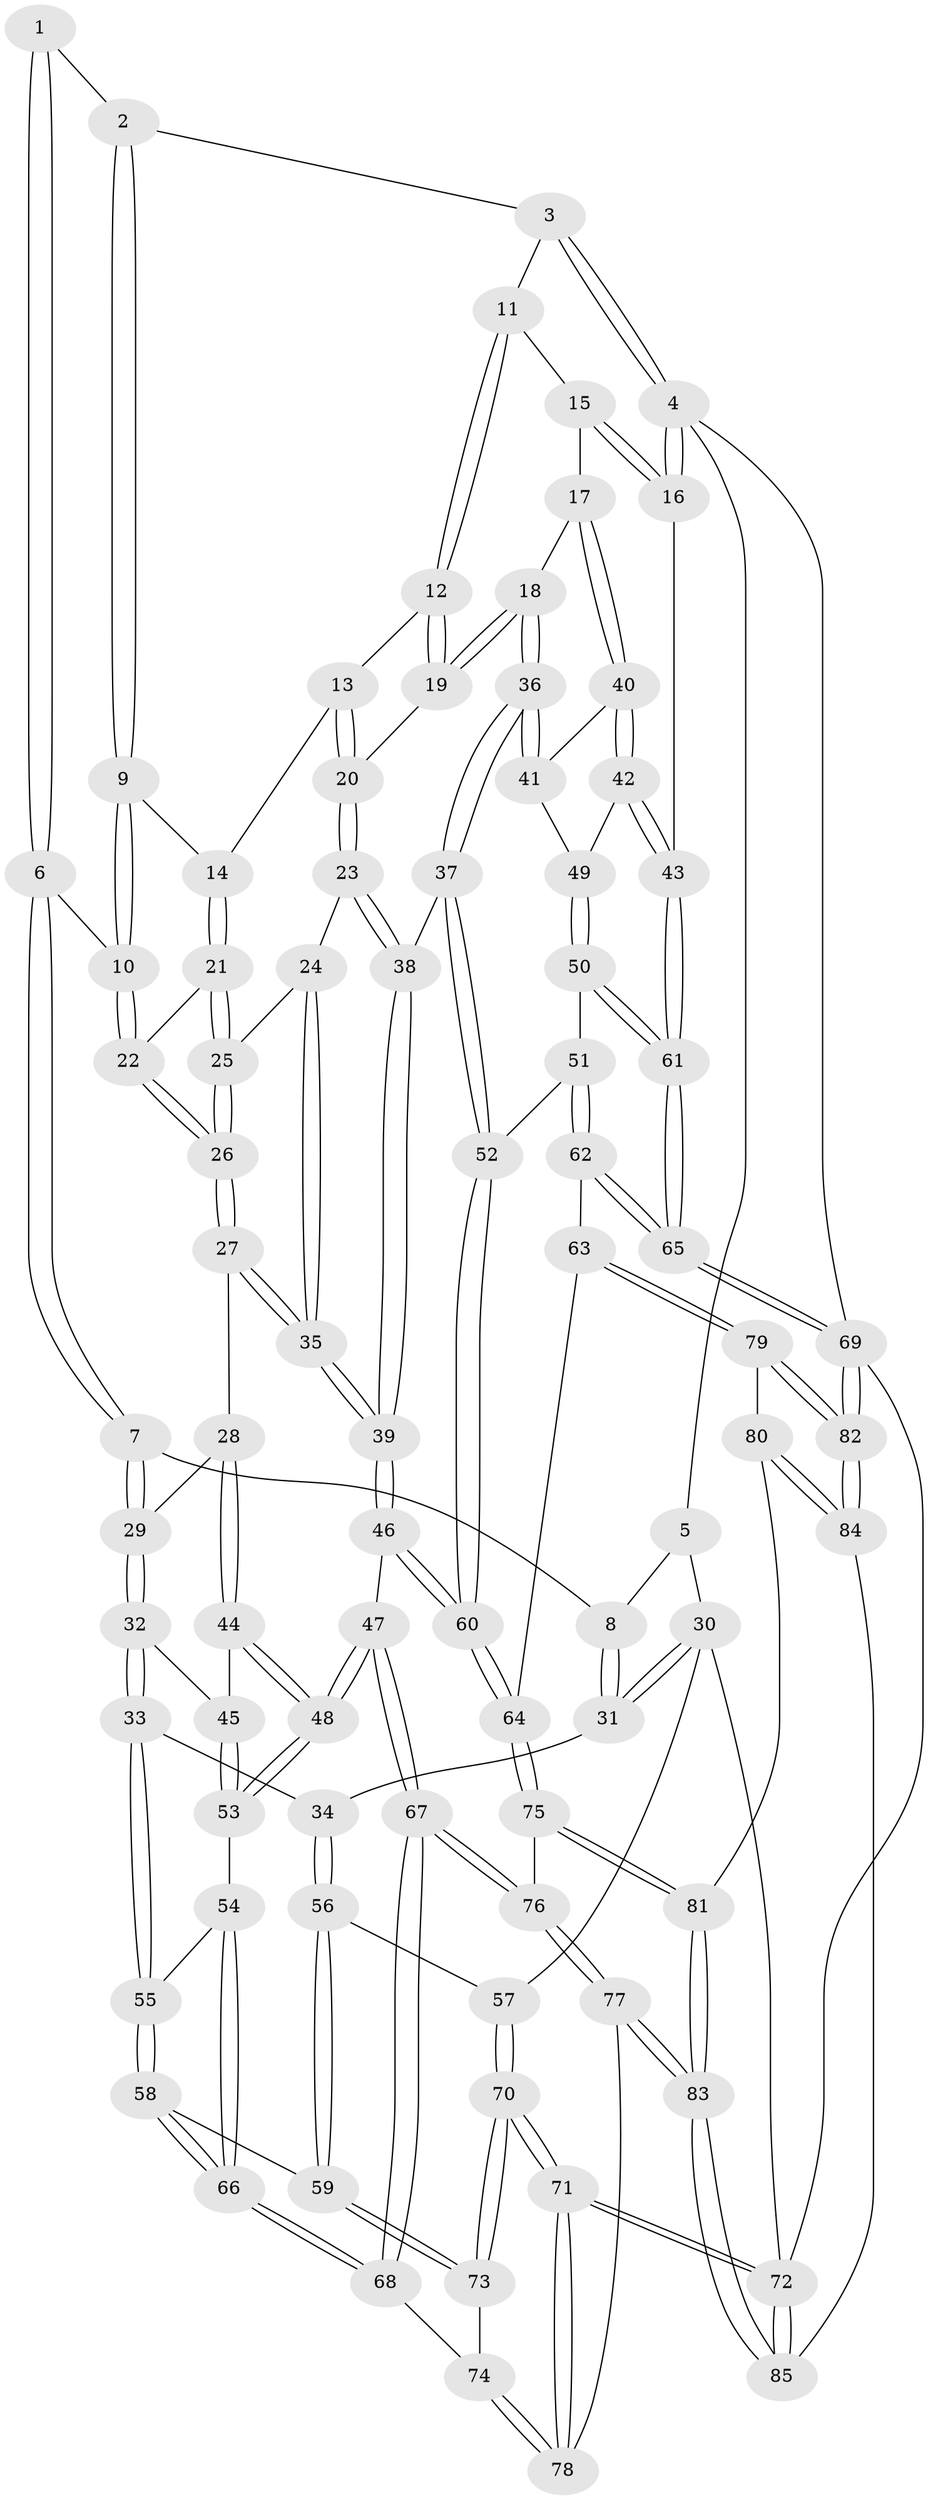 // coarse degree distribution, {4: 0.423728813559322, 6: 0.06779661016949153, 5: 0.423728813559322, 3: 0.0847457627118644}
// Generated by graph-tools (version 1.1) at 2025/24/03/03/25 07:24:32]
// undirected, 85 vertices, 209 edges
graph export_dot {
graph [start="1"]
  node [color=gray90,style=filled];
  1 [pos="+0.3028964466956641+0"];
  2 [pos="+0.5949670875234712+0"];
  3 [pos="+0.6752777787321868+0"];
  4 [pos="+1+0"];
  5 [pos="+0.21168751794480586+0"];
  6 [pos="+0.336888065131587+0.14504557680138241"];
  7 [pos="+0.2749628668540046+0.1912398533978029"];
  8 [pos="+0.10327443961488152+0.14330399954050985"];
  9 [pos="+0.5006693164282466+0.09920099224848233"];
  10 [pos="+0.4456515455423198+0.15066866336946852"];
  11 [pos="+0.7510929021698943+0.012555579027751158"];
  12 [pos="+0.7472756451055692+0.02859665662095401"];
  13 [pos="+0.6345881834718269+0.15884683028987553"];
  14 [pos="+0.5947193405460806+0.1727529501861194"];
  15 [pos="+0.8119676365997829+0.04898759983049244"];
  16 [pos="+1+0.16471680401227387"];
  17 [pos="+0.9180309310088794+0.27820879432047124"];
  18 [pos="+0.8381728399031725+0.26709618390974854"];
  19 [pos="+0.7612854042869093+0.24369068817610764"];
  20 [pos="+0.7193880830080341+0.2677448644222647"];
  21 [pos="+0.5914999652373358+0.20971721423450665"];
  22 [pos="+0.4641808250834852+0.21240085781153592"];
  23 [pos="+0.6844053696339922+0.30260622826132694"];
  24 [pos="+0.6135145461474749+0.26695148983560785"];
  25 [pos="+0.5961169925176645+0.24760785142739028"];
  26 [pos="+0.47288866618521874+0.26636387574053455"];
  27 [pos="+0.45679964278774+0.3258057733180341"];
  28 [pos="+0.44199150306970014+0.3324241536843219"];
  29 [pos="+0.30260499521307715+0.31152227377864733"];
  30 [pos="+0+0.23306070966588627"];
  31 [pos="+0.0072761840237021815+0.20588135650704814"];
  32 [pos="+0.2850766394236817+0.3396125319640066"];
  33 [pos="+0.25694629129233804+0.3648068986391901"];
  34 [pos="+0.15097834393947507+0.37632486471222515"];
  35 [pos="+0.5109136169046529+0.35670928933730256"];
  36 [pos="+0.7646075124489095+0.4025003921095061"];
  37 [pos="+0.7496883991276616+0.40799030574327005"];
  38 [pos="+0.6783548116389867+0.3568682091567707"];
  39 [pos="+0.5871513834093933+0.4378354557404311"];
  40 [pos="+0.9299176228970432+0.2828119524984591"];
  41 [pos="+0.7777050226051254+0.40140682903128944"];
  42 [pos="+0.9897127685095186+0.29899382277316644"];
  43 [pos="+1+0.3207339990642657"];
  44 [pos="+0.437785400359502+0.34917049628263463"];
  45 [pos="+0.348389528141423+0.4218435231140766"];
  46 [pos="+0.5738492848786547+0.5482781810973699"];
  47 [pos="+0.4742473529323284+0.5475886446585116"];
  48 [pos="+0.40346348811189486+0.5095387176959727"];
  49 [pos="+0.8244861220766907+0.4126433893266197"];
  50 [pos="+0.8599447100479398+0.5093714696132429"];
  51 [pos="+0.8388108332939731+0.520942326958307"];
  52 [pos="+0.7521475867296767+0.4237469298167274"];
  53 [pos="+0.40243229895684146+0.5095431145474459"];
  54 [pos="+0.391326231540355+0.5127253270321448"];
  55 [pos="+0.2711176963187057+0.4797564987369906"];
  56 [pos="+0.12363262117035116+0.46339460483780726"];
  57 [pos="+0+0.4068321570357335"];
  58 [pos="+0.17950565019432554+0.5620548414884838"];
  59 [pos="+0.15053087340328644+0.5619469378752118"];
  60 [pos="+0.6492887031122863+0.6288536418815303"];
  61 [pos="+1+0.43412677758225565"];
  62 [pos="+0.7428347141492904+0.6453488415376446"];
  63 [pos="+0.7165219182640624+0.6531799635784413"];
  64 [pos="+0.6504239487598102+0.6306267716306586"];
  65 [pos="+1+0.7830768943677098"];
  66 [pos="+0.2871727502101626+0.6316861726803156"];
  67 [pos="+0.3576548483947357+0.7590580789746311"];
  68 [pos="+0.3092699887347178+0.6918407800978138"];
  69 [pos="+1+1"];
  70 [pos="+0+0.7291794860625326"];
  71 [pos="+0+0.9452686454726668"];
  72 [pos="+0+1"];
  73 [pos="+0.04634716325807797+0.6598313409563983"];
  74 [pos="+0.121341412306025+0.7095626685878816"];
  75 [pos="+0.5469925457662641+0.7551495441183583"];
  76 [pos="+0.36204319577898747+0.7777698592350997"];
  77 [pos="+0.3135419094960053+0.8826661702524535"];
  78 [pos="+0.247537208175875+0.8611339751191192"];
  79 [pos="+0.7444675739954565+0.7873789124628007"];
  80 [pos="+0.6459218375460257+0.8882388643699387"];
  81 [pos="+0.5803613663087839+0.866466631000433"];
  82 [pos="+1+1"];
  83 [pos="+0.37182596884003843+1"];
  84 [pos="+0.8219338327197374+1"];
  85 [pos="+0.3718193566897726+1"];
  1 -- 2;
  1 -- 6;
  1 -- 6;
  2 -- 3;
  2 -- 9;
  2 -- 9;
  3 -- 4;
  3 -- 4;
  3 -- 11;
  4 -- 5;
  4 -- 16;
  4 -- 16;
  4 -- 69;
  5 -- 8;
  5 -- 30;
  6 -- 7;
  6 -- 7;
  6 -- 10;
  7 -- 8;
  7 -- 29;
  7 -- 29;
  8 -- 31;
  8 -- 31;
  9 -- 10;
  9 -- 10;
  9 -- 14;
  10 -- 22;
  10 -- 22;
  11 -- 12;
  11 -- 12;
  11 -- 15;
  12 -- 13;
  12 -- 19;
  12 -- 19;
  13 -- 14;
  13 -- 20;
  13 -- 20;
  14 -- 21;
  14 -- 21;
  15 -- 16;
  15 -- 16;
  15 -- 17;
  16 -- 43;
  17 -- 18;
  17 -- 40;
  17 -- 40;
  18 -- 19;
  18 -- 19;
  18 -- 36;
  18 -- 36;
  19 -- 20;
  20 -- 23;
  20 -- 23;
  21 -- 22;
  21 -- 25;
  21 -- 25;
  22 -- 26;
  22 -- 26;
  23 -- 24;
  23 -- 38;
  23 -- 38;
  24 -- 25;
  24 -- 35;
  24 -- 35;
  25 -- 26;
  25 -- 26;
  26 -- 27;
  26 -- 27;
  27 -- 28;
  27 -- 35;
  27 -- 35;
  28 -- 29;
  28 -- 44;
  28 -- 44;
  29 -- 32;
  29 -- 32;
  30 -- 31;
  30 -- 31;
  30 -- 57;
  30 -- 72;
  31 -- 34;
  32 -- 33;
  32 -- 33;
  32 -- 45;
  33 -- 34;
  33 -- 55;
  33 -- 55;
  34 -- 56;
  34 -- 56;
  35 -- 39;
  35 -- 39;
  36 -- 37;
  36 -- 37;
  36 -- 41;
  36 -- 41;
  37 -- 38;
  37 -- 52;
  37 -- 52;
  38 -- 39;
  38 -- 39;
  39 -- 46;
  39 -- 46;
  40 -- 41;
  40 -- 42;
  40 -- 42;
  41 -- 49;
  42 -- 43;
  42 -- 43;
  42 -- 49;
  43 -- 61;
  43 -- 61;
  44 -- 45;
  44 -- 48;
  44 -- 48;
  45 -- 53;
  45 -- 53;
  46 -- 47;
  46 -- 60;
  46 -- 60;
  47 -- 48;
  47 -- 48;
  47 -- 67;
  47 -- 67;
  48 -- 53;
  48 -- 53;
  49 -- 50;
  49 -- 50;
  50 -- 51;
  50 -- 61;
  50 -- 61;
  51 -- 52;
  51 -- 62;
  51 -- 62;
  52 -- 60;
  52 -- 60;
  53 -- 54;
  54 -- 55;
  54 -- 66;
  54 -- 66;
  55 -- 58;
  55 -- 58;
  56 -- 57;
  56 -- 59;
  56 -- 59;
  57 -- 70;
  57 -- 70;
  58 -- 59;
  58 -- 66;
  58 -- 66;
  59 -- 73;
  59 -- 73;
  60 -- 64;
  60 -- 64;
  61 -- 65;
  61 -- 65;
  62 -- 63;
  62 -- 65;
  62 -- 65;
  63 -- 64;
  63 -- 79;
  63 -- 79;
  64 -- 75;
  64 -- 75;
  65 -- 69;
  65 -- 69;
  66 -- 68;
  66 -- 68;
  67 -- 68;
  67 -- 68;
  67 -- 76;
  67 -- 76;
  68 -- 74;
  69 -- 82;
  69 -- 82;
  69 -- 72;
  70 -- 71;
  70 -- 71;
  70 -- 73;
  70 -- 73;
  71 -- 72;
  71 -- 72;
  71 -- 78;
  71 -- 78;
  72 -- 85;
  72 -- 85;
  73 -- 74;
  74 -- 78;
  74 -- 78;
  75 -- 76;
  75 -- 81;
  75 -- 81;
  76 -- 77;
  76 -- 77;
  77 -- 78;
  77 -- 83;
  77 -- 83;
  79 -- 80;
  79 -- 82;
  79 -- 82;
  80 -- 81;
  80 -- 84;
  80 -- 84;
  81 -- 83;
  81 -- 83;
  82 -- 84;
  82 -- 84;
  83 -- 85;
  83 -- 85;
  84 -- 85;
}
